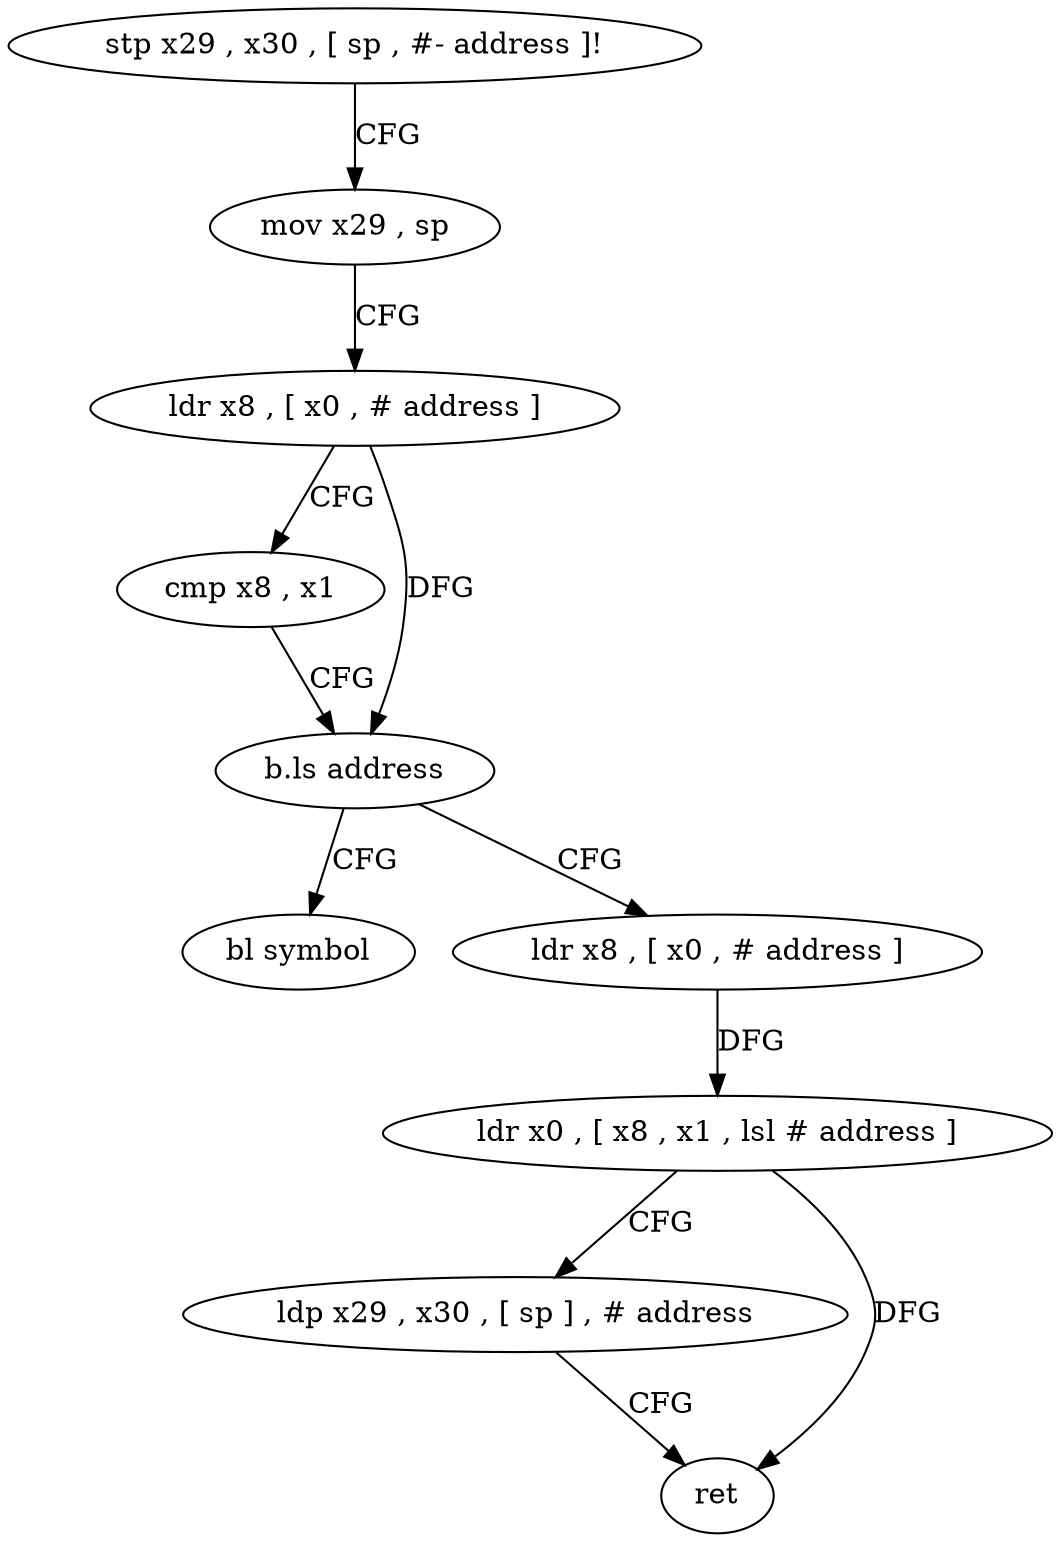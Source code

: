 digraph "func" {
"139156" [label = "stp x29 , x30 , [ sp , #- address ]!" ]
"139160" [label = "mov x29 , sp" ]
"139164" [label = "ldr x8 , [ x0 , # address ]" ]
"139168" [label = "cmp x8 , x1" ]
"139172" [label = "b.ls address" ]
"139192" [label = "bl symbol" ]
"139176" [label = "ldr x8 , [ x0 , # address ]" ]
"139180" [label = "ldr x0 , [ x8 , x1 , lsl # address ]" ]
"139184" [label = "ldp x29 , x30 , [ sp ] , # address" ]
"139188" [label = "ret" ]
"139156" -> "139160" [ label = "CFG" ]
"139160" -> "139164" [ label = "CFG" ]
"139164" -> "139168" [ label = "CFG" ]
"139164" -> "139172" [ label = "DFG" ]
"139168" -> "139172" [ label = "CFG" ]
"139172" -> "139192" [ label = "CFG" ]
"139172" -> "139176" [ label = "CFG" ]
"139176" -> "139180" [ label = "DFG" ]
"139180" -> "139184" [ label = "CFG" ]
"139180" -> "139188" [ label = "DFG" ]
"139184" -> "139188" [ label = "CFG" ]
}
